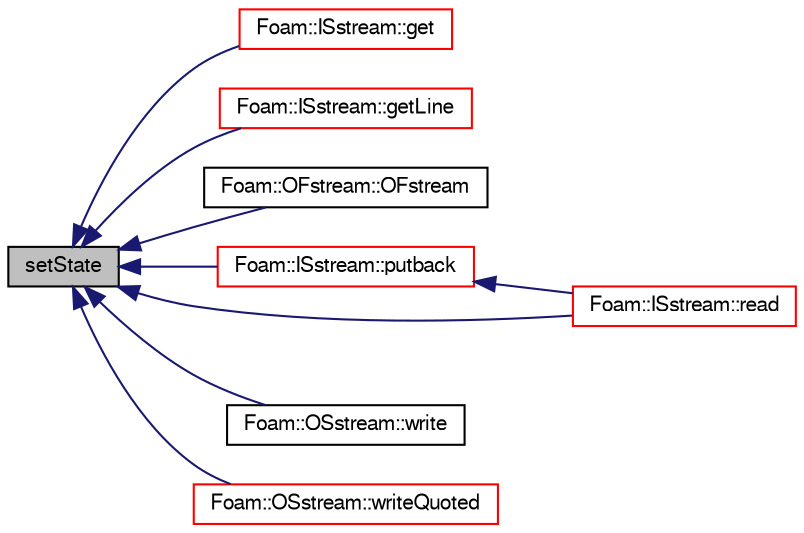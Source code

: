 digraph "setState"
{
  bgcolor="transparent";
  edge [fontname="FreeSans",fontsize="10",labelfontname="FreeSans",labelfontsize="10"];
  node [fontname="FreeSans",fontsize="10",shape=record];
  rankdir="LR";
  Node73 [label="setState",height=0.2,width=0.4,color="black", fillcolor="grey75", style="filled", fontcolor="black"];
  Node73 -> Node74 [dir="back",color="midnightblue",fontsize="10",style="solid",fontname="FreeSans"];
  Node74 [label="Foam::ISstream::get",height=0.2,width=0.4,color="red",URL="$a26286.html#a220617e016d0f94cdc18c09879020f5c",tooltip="Raw, low-level get character function. "];
  Node73 -> Node76 [dir="back",color="midnightblue",fontsize="10",style="solid",fontname="FreeSans"];
  Node76 [label="Foam::ISstream::getLine",height=0.2,width=0.4,color="red",URL="$a26286.html#a94b82bd8f7d8cdaa83c9c70b7c919f78",tooltip="Raw, low-level getline into a string function. "];
  Node73 -> Node124 [dir="back",color="midnightblue",fontsize="10",style="solid",fontname="FreeSans"];
  Node124 [label="Foam::OFstream::OFstream",height=0.2,width=0.4,color="black",URL="$a26190.html#a96b00a76820113a7c7ece8af0541d9e2",tooltip="Construct from pathname. "];
  Node73 -> Node125 [dir="back",color="midnightblue",fontsize="10",style="solid",fontname="FreeSans"];
  Node125 [label="Foam::ISstream::putback",height=0.2,width=0.4,color="red",URL="$a26286.html#aa685529cedb07a4b339c5a87c84b597a",tooltip="Raw, low-level putback character function. "];
  Node125 -> Node126 [dir="back",color="midnightblue",fontsize="10",style="solid",fontname="FreeSans"];
  Node126 [label="Foam::ISstream::read",height=0.2,width=0.4,color="red",URL="$a26286.html#a3d4b02e5b143d1a4ba9a5b34f11b4ed1",tooltip="Return next token from stream. "];
  Node73 -> Node126 [dir="back",color="midnightblue",fontsize="10",style="solid",fontname="FreeSans"];
  Node73 -> Node127 [dir="back",color="midnightblue",fontsize="10",style="solid",fontname="FreeSans"];
  Node127 [label="Foam::OSstream::write",height=0.2,width=0.4,color="black",URL="$a26290.html#ab2f5598b4b95c3e980071b92457e8d90",tooltip="Write character. "];
  Node73 -> Node128 [dir="back",color="midnightblue",fontsize="10",style="solid",fontname="FreeSans"];
  Node128 [label="Foam::OSstream::writeQuoted",height=0.2,width=0.4,color="red",URL="$a26290.html#a40c64d7f8975f303da0b0245c16fe906",tooltip="Write std::string surrounded by quotes. "];
}
